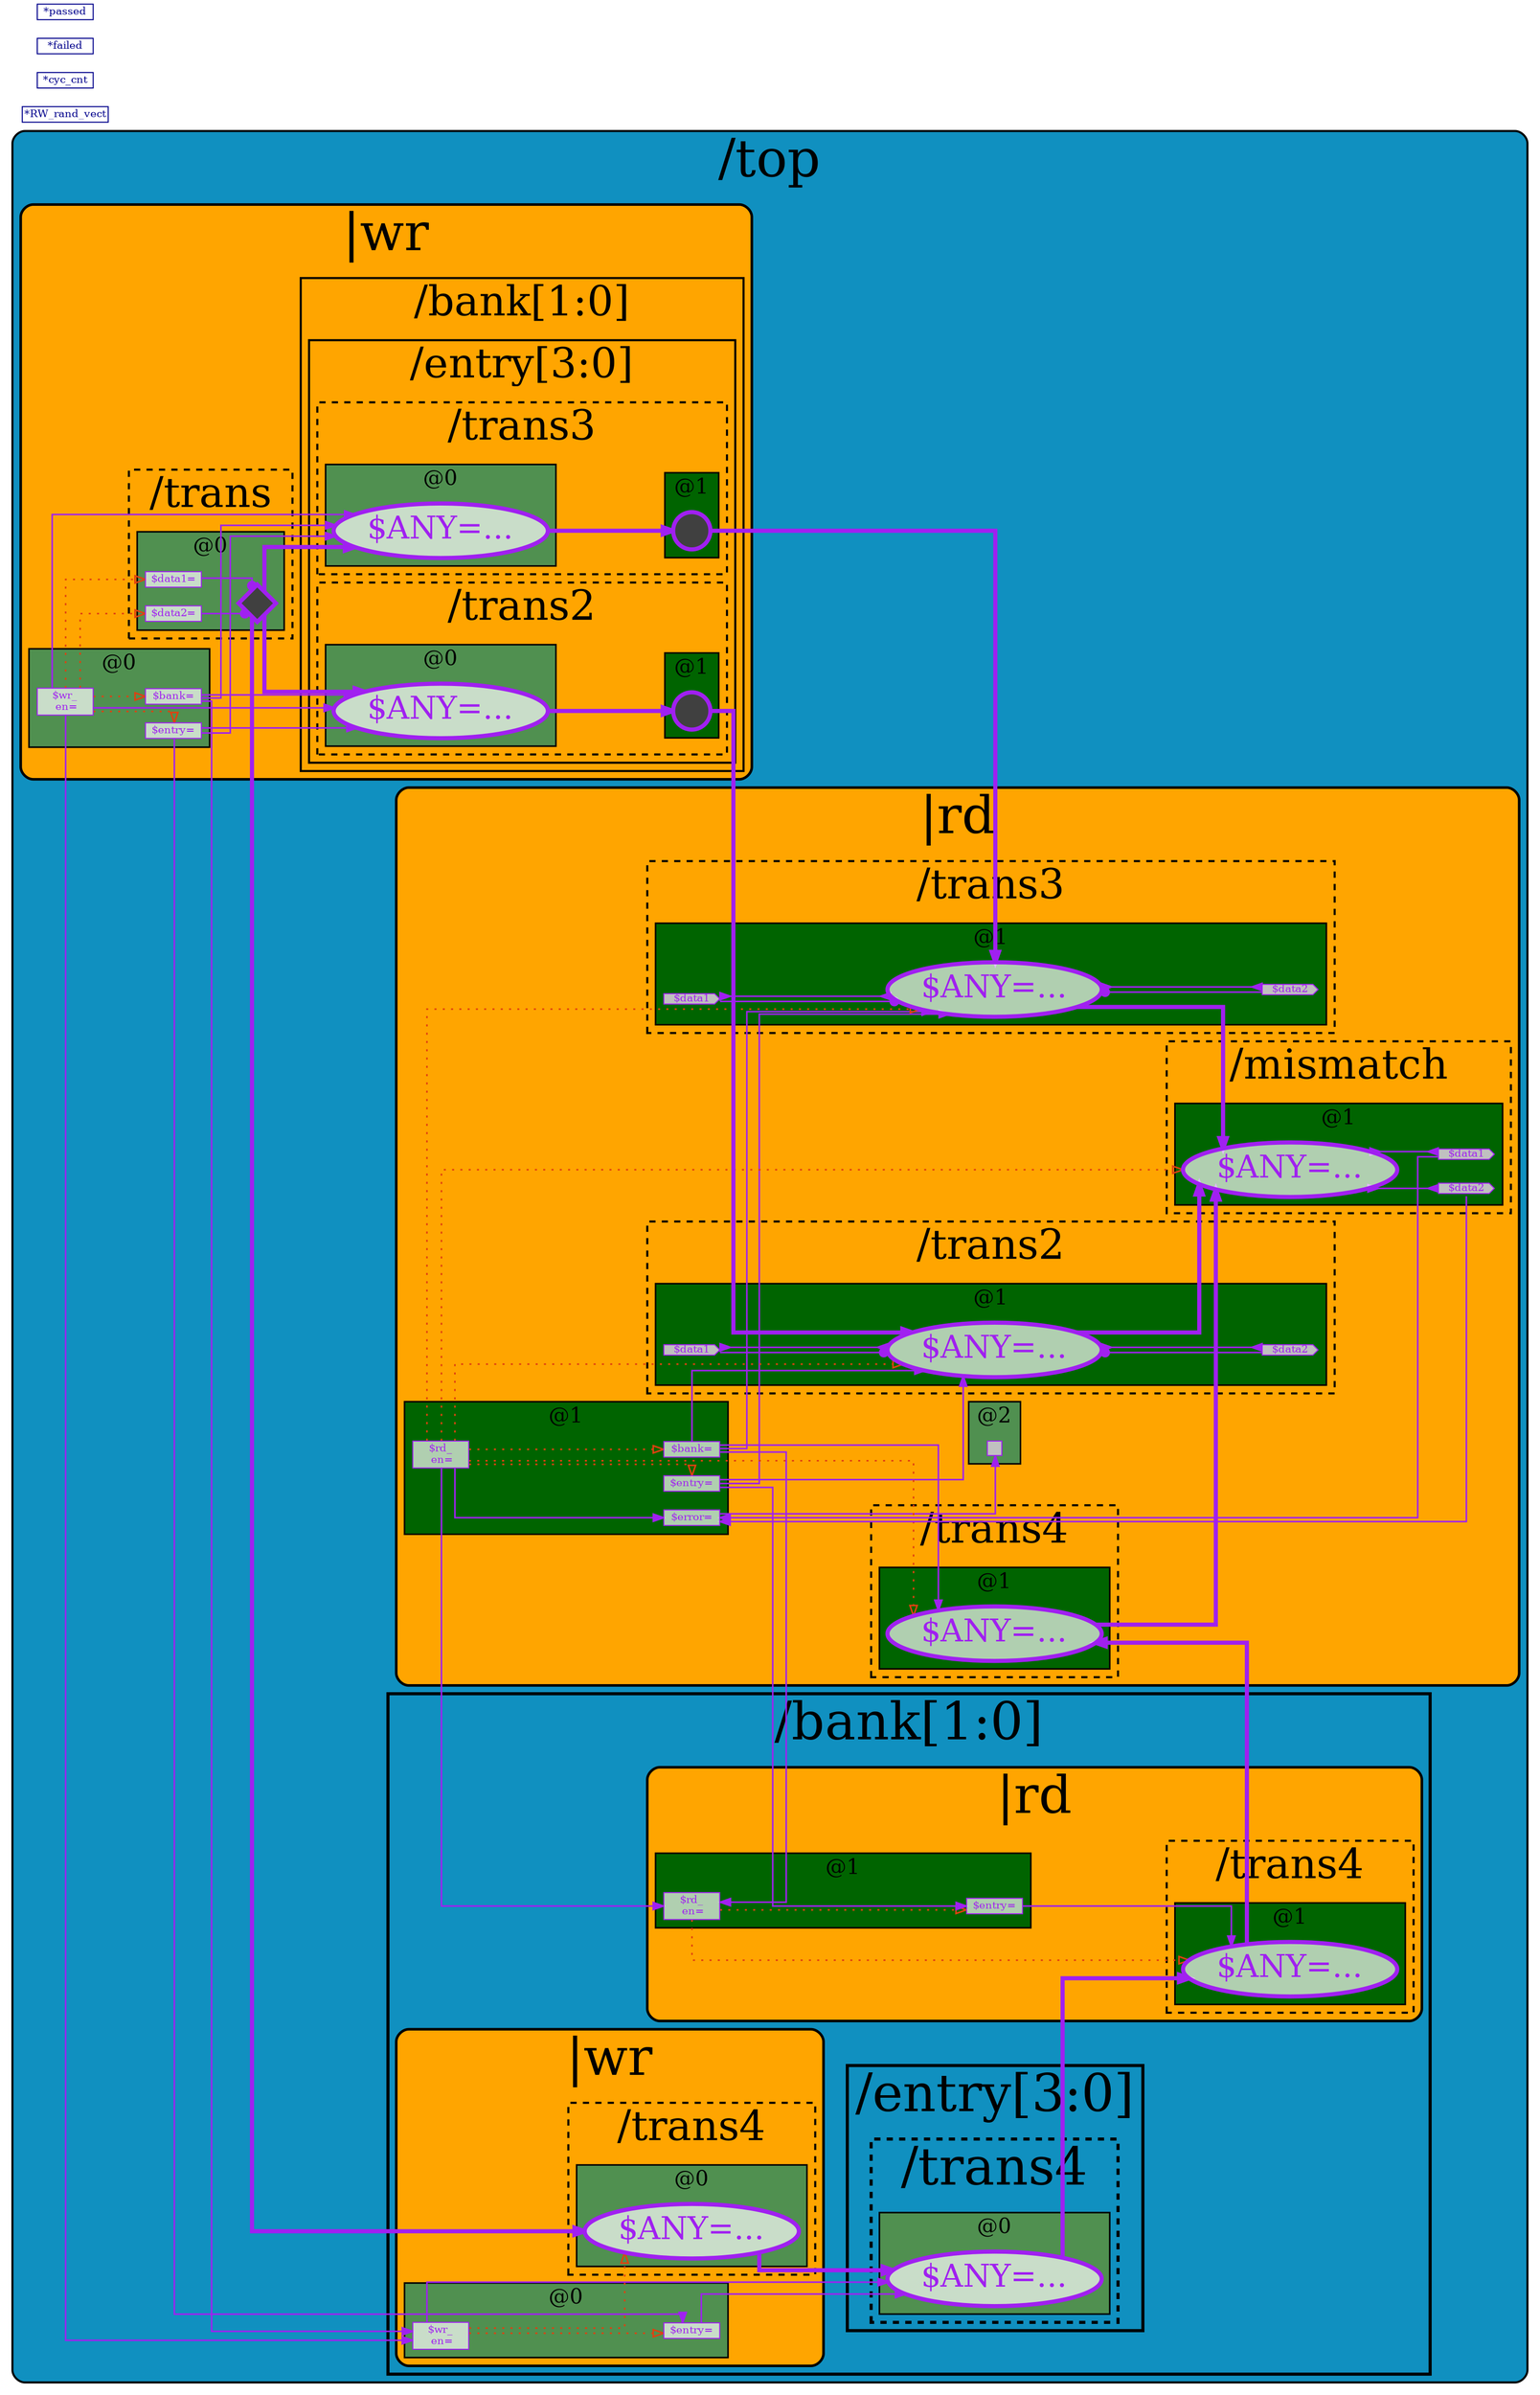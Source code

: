 // Generated by SandPiper(TM) 1.9-2018/02/11-beta from Redwood EDA.
// (Installed here: /home/devel/SandPiper_1.9-2018_02_11-beta_distro.)
// Redwood EDA does not claim intellectual property rights to this file and provides no warranty regarding its correctness or quality.


// Transaction Flow Graph:

strict digraph "top.tlv" {
   graph [layout = dot, rankdir = "LR", outputorder = edgesfirst, splines = ortho];
   node [layer = 4, shape = star, height = 0.02, style = filled, fontsize = 10, fontcolor = "purple", color = "purple", fillcolor = "#ffffffb0", penwidth = 1.0, margin = "0.03,0.03"];
   edge [layer = 3, weight = 4, penwidth = 1.5, color = "purple", fontcolor = "#00D000", labelfontcolor = "purple"];
   subgraph "cluster." {
      fillcolor = "#1090c0"
      style = "filled,rounded"
      penwidth = 2.0
      fontsize = 50
      tooltip = "/top"
      id = "id0{logical_entity=#Q##Q#}"
      label = "/top"
      subgraph "cluster./bank" {
         fillcolor = "#1090c0"
fontsize = 50
penwidth = 3.0
         style = filled
         tooltip = "/bank[1:0]"
         id = "id1{logical_entity=#Q#/bank#Q#}"
         label = "/bank[1:0]"
         subgraph "cluster./bank/entry" {
            fillcolor = "#1090c0"
fontsize = 50
penwidth = 3.0
            style = filled
            tooltip = "/bank/entry[3:0]"
            id = "id2{logical_entity=#Q#/bank/entry#Q#}"
            label = "/entry[3:0]"
            subgraph "cluster./bank/entry/trans4" {
               fillcolor = "#1090c0"
fontsize = 50
penwidth = 3.0
               style = "dashed,filled"
               tooltip = "/bank/entry/trans4"
               id = "id3{logical_entity=#Q#/bank/entry/trans4#Q#}"
               label = "/trans4"
               subgraph "cluster.stage0" {
                  "/bank/entry/trans4$ANY@0" [penwidth = 4.0, fillcolor = "#ffffffb0", fontsize = 30, shape = oval, label = "$ANY=...", tooltip = "\\SV_plus
            always_comb
               if (|wr>>0$wr_en)
                  /entry[|wr>>0$entry]/trans4$$ANY = |wr/trans4>>0$ANY;"];
               }
               subgraph "cluster.stage0" {
                  style = "filled"
                  fontsize = 20
                  penwidth = 1.5
                  label = "@0"
                  id = "id7{logical_entity=#Q#|none@0#Q#}"
                  tooltip = "/bank/entry/trans4@0"
                  fillcolor = "#509050"
               }
            }
         }
         subgraph "cluster./bank|rd" {
            fillcolor = "orange"
            style = "filled,rounded"
            penwidth = 2.5
            fontsize = 50
            tooltip = "/bank|rd"
            id = "id8{logical_entity=#Q#/bank|rd#Q#}"
            label = "|rd"
            subgraph "cluster.stage1" {
               "/bank|rd$entry@1" [fillcolor = "#ffffffb0", shape = box, label = "$entry=", id = "id9{logical_entity=#Q#/bank|rd$entry#Q#}", tooltip = "$entry[3:0] = /top|rd$entry;"];
            }
            subgraph "cluster.stage1" {
               "/bank|rd$rd_en@1" [fillcolor = "#ffffffb0", shape = box, label = "$rd_\n en=", id = "id12{logical_entity=#Q#/bank|rd$rd_en#Q#}", tooltip = "$rd_en = /top|rd$rd_en && /top|rd$bank == #bank;"];
            }
            subgraph "cluster.stage1" {
               style = "filled"
               fontsize = 20
               penwidth = 1.5
               label = "@1"
               id = "id15{logical_entity=#Q#/bank|rd@2#Q#}"
               tooltip = "/bank|rd@1"
               fillcolor = "darkgreen"
            }
            subgraph "cluster./bank|rd/trans4" {
               fillcolor = "orange"
fontsize = 40
penwidth = 2.0
               style = "dashed,filled"
               tooltip = "/bank|rd/trans4"
               id = "id16{logical_entity=#Q#/bank|rd/trans4#Q#}"
               label = "/trans4"
               subgraph "cluster.stage1" {
                  "/bank|rd/trans4$ANY@1" [penwidth = 4.0, fillcolor = "#ffffffb0", fontsize = 30, shape = oval, label = "$ANY=...", tooltip = "$ANY = /bank/entry[|rd$entry]/trans4>>-1$ANY;"];
               }
               subgraph "cluster.stage1" {
                  style = "filled"
                  fontsize = 20
                  penwidth = 1.5
                  label = "@1"
                  id = "id20{logical_entity=#Q#/bank|rd@2#Q#}"
                  tooltip = "/bank|rd/trans4@1"
                  fillcolor = "darkgreen"
               }
            }
         }
         subgraph "cluster./bank|wr" {
            fillcolor = "orange"
            style = "filled,rounded"
            penwidth = 2.5
            fontsize = 50
            tooltip = "/bank|wr"
            id = "id21{logical_entity=#Q#/bank|wr#Q#}"
            label = "|wr"
            subgraph "cluster.stage0" {
               "/bank|wr$entry@0" [fillcolor = "#ffffffb0", shape = box, label = "$entry=", id = "id22{logical_entity=#Q#/bank|wr$entry#Q#}", tooltip = "$entry[3:0] = /top|wr$entry;"];
            }
            subgraph "cluster.stage0" {
               "/bank|wr$wr_en@0" [fillcolor = "#ffffffb0", shape = box, label = "$wr_\n en=", id = "id25{logical_entity=#Q#/bank|wr$wr_en#Q#}", tooltip = "$wr_en = /top|wr$wr_en && /top|wr$bank == #bank;"];
            }
            subgraph "cluster.stage0" {
               style = "filled"
               fontsize = 20
               penwidth = 1.5
               label = "@0"
               id = "id28{logical_entity=#Q#/bank|wr@0#Q#}"
               tooltip = "/bank|wr@0"
               fillcolor = "#509050"
            }
            subgraph "cluster./bank|wr/trans4" {
               fillcolor = "orange"
fontsize = 40
penwidth = 2.0
               style = "dashed,filled"
               tooltip = "/bank|wr/trans4"
               id = "id29{logical_entity=#Q#/bank|wr/trans4#Q#}"
               label = "/trans4"
               subgraph "cluster.stage0" {
                  "/bank|wr/trans4$ANY@0" [penwidth = 4.0, fillcolor = "#ffffffb0", fontsize = 30, shape = oval, label = "$ANY=...", tooltip = "$ANY = /top|wr/trans$ANY;"];
               }
               subgraph "cluster.stage0" {
                  style = "filled"
                  fontsize = 20
                  penwidth = 1.5
                  label = "@0"
                  id = "id32{logical_entity=#Q#/bank|wr@0#Q#}"
                  tooltip = "/bank|wr/trans4@0"
                  fillcolor = "#509050"
               }
            }
         }
      }
      subgraph "cluster.|none" {
         fillcolor = "orange"
         style = "filled,rounded"
         penwidth = 2.5
         fontsize = 50
         tooltip = "|none"
         id = "id33{logical_entity=#Q#|none#Q#}"
         label = "|none"
      }
      subgraph "cluster.|rd" {
         fillcolor = "orange"
         style = "filled,rounded"
         penwidth = 2.5
         fontsize = 50
         tooltip = "|rd"
         id = "id34{logical_entity=#Q#|rd#Q#}"
         label = "|rd"
         subgraph "cluster.stage1" {
            "|rd$bank@1" [fillcolor = "#ffffffb0", shape = box, label = "$bank=", id = "id35{logical_entity=#Q#|rd$bank#Q#}", tooltip = "$bank[0:0] = *RW_rand_vect[(230 + (0)) % 257 +: 1];"];
         }
         subgraph "cluster.stage1" {
            "|rd$entry@1" [fillcolor = "#ffffffb0", shape = box, label = "$entry=", id = "id37{logical_entity=#Q#|rd$entry#Q#}", tooltip = "$entry[1:0] = *RW_rand_vect[(97 + (0)) % 257 +: 2];"];
         }
         subgraph "cluster.stage1" {
            "|rd$error@1" [fillcolor = "#ffffffb0", shape = box, label = "$error=", id = "id39{logical_entity=#Q#|rd$error#Q#}", tooltip = "$error = $rd_en &&
                  (| /mismatch$data1 ||
                   | /mismatch$data2);"];
         }
         subgraph "cluster.stage2" {
            "|rd$error@2" [label = "", shape = box, fixedsize = true, width = 0.2, height = 0.2, penwidth = 1.0, shape = box, fillcolor = grey];
         }
         subgraph "cluster.stage1" {
            "|rd$rd_en@1" [fillcolor = "#ffffffb0", shape = box, label = "$rd_\n en=", id = "id44{logical_entity=#Q#|rd$rd_en#Q#}", tooltip = "$rd_en[0:0] = *RW_rand_vect[(106 + (0)) % 257 +: 1];"];
         }
         subgraph "cluster.stage1" {
            style = "filled"
            fontsize = 20
            penwidth = 1.5
            label = "@1"
            id = "id45{logical_entity=#Q#|rd@2#Q#}"
            tooltip = "|rd@1"
            fillcolor = "darkgreen"
         }
         subgraph "cluster.stage2" {
            style = "filled"
            fontsize = 20
            penwidth = 1.5
            label = "@2"
            id = "id46{logical_entity=#Q#|rd@4#Q#}"
            tooltip = "|rd@2"
            fillcolor = "#509050"
         }
         subgraph "cluster.|rd/mismatch" {
            fillcolor = "orange"
fontsize = 40
penwidth = 2.0
            style = "dashed,filled"
            tooltip = "|rd/mismatch"
            id = "id47{logical_entity=#Q#|rd/mismatch#Q#}"
            label = "/mismatch"
            subgraph "cluster.stage1" {
               "|rd/mismatch$data1@1" [shape = cds, fillcolor = grey, label = "$data1"];
            }
            subgraph "cluster.stage1" {
               "|rd/mismatch$data2@1" [shape = cds, fillcolor = grey, label = "$data2"];
            }
            subgraph "cluster.stage1" {
               "|rd/mismatch$ANY@1" [penwidth = 4.0, fillcolor = "#ffffffb0", fontsize = 30, shape = oval, label = "$ANY=...", tooltip = "$ANY = (|rd/trans2$ANY ^ |rd/trans3$ANY) |
                      (|rd/trans2$ANY ^ |rd/trans4$ANY);"];
            }
            subgraph "cluster.stage1" {
               style = "filled"
               fontsize = 20
               penwidth = 1.5
               label = "@1"
               id = "id55{logical_entity=#Q#|rd@2#Q#}"
               tooltip = "|rd/mismatch@1"
               fillcolor = "darkgreen"
            }
         }
         subgraph "cluster.|rd/trans2" {
            fillcolor = "orange"
fontsize = 40
penwidth = 2.0
            style = "dashed,filled"
            tooltip = "|rd/trans2"
            id = "id56{logical_entity=#Q#|rd/trans2#Q#}"
            label = "/trans2"
            subgraph "cluster.stage1" {
               "|rd/trans2$data1@1" [shape = cds, fillcolor = grey, label = "$data1"];
            }
            subgraph "cluster.stage1" {
               "|rd/trans2$data2@1" [shape = cds, fillcolor = grey, label = "$data2"];
            }
            subgraph "cluster.stage1" {
               "|rd/trans2$ANY@1" [penwidth = 4.0, fillcolor = "#ffffffb0", fontsize = 30, shape = oval, label = "$ANY=...", tooltip = "$ANY = /top|wr/bank[|rd$bank]/entry[|rd$entry]/trans2<>0$ANY;"];
            }
            subgraph "cluster.stage1" {
               style = "filled"
               fontsize = 20
               penwidth = 1.5
               label = "@1"
               id = "id65{logical_entity=#Q#|rd@2#Q#}"
               tooltip = "|rd/trans2@1"
               fillcolor = "darkgreen"
            }
         }
         subgraph "cluster.|rd/trans3" {
            fillcolor = "orange"
fontsize = 40
penwidth = 2.0
            style = "dashed,filled"
            tooltip = "|rd/trans3"
            id = "id66{logical_entity=#Q#|rd/trans3#Q#}"
            label = "/trans3"
            subgraph "cluster.stage1" {
               "|rd/trans3$data1@1" [shape = cds, fillcolor = grey, label = "$data1"];
            }
            subgraph "cluster.stage1" {
               "|rd/trans3$data2@1" [shape = cds, fillcolor = grey, label = "$data2"];
            }
            subgraph "cluster.stage1" {
               "|rd/trans3$ANY@1" [penwidth = 4.0, fillcolor = "#ffffffb0", fontsize = 30, shape = oval, label = "$ANY=...", tooltip = "$ANY = /top|wr/bank[|rd$bank]/entry[|rd$entry]/trans3<>0$ANY;"];
            }
            subgraph "cluster.stage1" {
               style = "filled"
               fontsize = 20
               penwidth = 1.5
               label = "@1"
               id = "id75{logical_entity=#Q#|rd@2#Q#}"
               tooltip = "|rd/trans3@1"
               fillcolor = "darkgreen"
            }
         }
         subgraph "cluster.|rd/trans4" {
            fillcolor = "orange"
fontsize = 40
penwidth = 2.0
            style = "dashed,filled"
            tooltip = "|rd/trans4"
            id = "id76{logical_entity=#Q#|rd/trans4#Q#}"
            label = "/trans4"
            subgraph "cluster.stage1" {
               "|rd/trans4$ANY@1" [penwidth = 4.0, fillcolor = "#ffffffb0", fontsize = 30, shape = oval, label = "$ANY=...", tooltip = "$ANY = /top/bank[|rd$bank]|rd/trans4$ANY;"];
            }
            subgraph "cluster.stage1" {
               style = "filled"
               fontsize = 20
               penwidth = 1.5
               label = "@1"
               id = "id80{logical_entity=#Q#|rd@2#Q#}"
               tooltip = "|rd/trans4@1"
               fillcolor = "darkgreen"
            }
         }
      }
      subgraph "cluster.|wr" {
         fillcolor = "orange"
         style = "filled,rounded"
         penwidth = 2.5
         fontsize = 50
         tooltip = "|wr"
         id = "id81{logical_entity=#Q#|wr#Q#}"
         label = "|wr"
         subgraph "cluster.stage0" {
            "|wr$bank@0" [fillcolor = "#ffffffb0", shape = box, label = "$bank=", id = "id82{logical_entity=#Q#|wr$bank#Q#}", tooltip = "$bank[0:0] = *RW_rand_vect[(124 + (0)) % 257 +: 1];"];
         }
         subgraph "cluster.stage0" {
            "|wr$entry@0" [fillcolor = "#ffffffb0", shape = box, label = "$entry=", id = "id84{logical_entity=#Q#|wr$entry#Q#}", tooltip = "$entry[1:0] = *RW_rand_vect[(248 + (0)) % 257 +: 2];"];
         }
         subgraph "cluster.stage0" {
            "|wr$wr_en@0" [fillcolor = "#ffffffb0", shape = box, label = "$wr_\n en=", id = "id86{logical_entity=#Q#|wr$wr_en#Q#}", tooltip = "$wr_en[0:0] = *RW_rand_vect[(0 + (0)) % 257 +: 1];"];
         }
         subgraph "cluster.stage0" {
            style = "filled"
            fontsize = 20
            penwidth = 1.5
            label = "@0"
            id = "id87{logical_entity=#Q#|wr@0#Q#}"
            tooltip = "|wr@0"
            fillcolor = "#509050"
         }
         subgraph "cluster.|wr/bank" {
            fillcolor = "orange"
fontsize = 40
penwidth = 2.0
            style = filled
            tooltip = "|wr/bank[1:0]"
            id = "id88{logical_entity=#Q#|wr/bank#Q#}"
            label = "/bank[1:0]"
            subgraph "cluster.|wr/bank/entry" {
               fillcolor = "orange"
fontsize = 40
penwidth = 2.0
               style = filled
               tooltip = "|wr/bank/entry[3:0]"
               id = "id89{logical_entity=#Q#|wr/bank/entry#Q#}"
               label = "/entry[3:0]"
               subgraph "cluster.|wr/bank/entry/trans2" {
                  fillcolor = "orange"
fontsize = 40
penwidth = 2.0
                  style = "dashed,filled"
                  tooltip = "|wr/bank/entry/trans2"
                  id = "id90{logical_entity=#Q#|wr/bank/entry/trans2#Q#}"
                  label = "/trans2"
                  subgraph "cluster.stage0" {
                     "|wr/bank/entry/trans2$ANY@0" [penwidth = 4.0, fillcolor = "#ffffffb0", fontsize = 30, shape = oval, label = "$ANY=...", tooltip = "\\SV_plus
            always_comb
               if ($wr_en)
                  /bank[$bank]/entry[$entry]/trans2$$ANY = /trans$ANY;"];
                  }
                  subgraph "cluster.stage1" {
                     "|wr/bank/entry/trans2$ANY@1" [penwidth = 4.0, label = "", fillcolor = grey25, style = filled, fixedsize = true, width = 0.5, height = 0.5, shape = circle];
                  }
                  subgraph "cluster.stage0" {
                     style = "filled"
                     fontsize = 20
                     penwidth = 1.5
                     label = "@0"
                     id = "id96{logical_entity=#Q#|wr@0#Q#}"
                     tooltip = "|wr/bank/entry/trans2@0"
                     fillcolor = "#509050"
                  }
                  subgraph "cluster.stage1" {
                     style = "filled"
                     fontsize = 20
                     penwidth = 1.5
                     label = "@1"
                     id = "id97{logical_entity=#Q#|wr@2#Q#}"
                     tooltip = "|wr/bank/entry/trans2@1"
                     fillcolor = "darkgreen"
                  }
               }
               subgraph "cluster.|wr/bank/entry/trans3" {
                  fillcolor = "orange"
fontsize = 40
penwidth = 2.0
                  style = "dashed,filled"
                  tooltip = "|wr/bank/entry/trans3"
                  id = "id98{logical_entity=#Q#|wr/bank/entry/trans3#Q#}"
                  label = "/trans3"
                  subgraph "cluster.stage0" {
                     "|wr/bank/entry/trans3$ANY@0" [penwidth = 4.0, fillcolor = "#ffffffb0", fontsize = 30, shape = oval, label = "$ANY=...", tooltip = "$ANY = (|wr$wr_en && (|wr$bank == #bank) && (|wr$entry == #entry))
                              ? |wr/trans$ANY :
                                >>1$ANY;"];
                  }
                  subgraph "cluster.stage1" {
                     "|wr/bank/entry/trans3$ANY@1" [penwidth = 4.0, label = "", fillcolor = grey25, style = filled, fixedsize = true, width = 0.5, height = 0.5, shape = circle];
                  }
                  subgraph "cluster.stage0" {
                     style = "filled"
                     fontsize = 20
                     penwidth = 1.5
                     label = "@0"
                     id = "id104{logical_entity=#Q#|wr@0#Q#}"
                     tooltip = "|wr/bank/entry/trans3@0"
                     fillcolor = "#509050"
                  }
                  subgraph "cluster.stage1" {
                     style = "filled"
                     fontsize = 20
                     penwidth = 1.5
                     label = "@1"
                     id = "id105{logical_entity=#Q#|wr@2#Q#}"
                     tooltip = "|wr/bank/entry/trans3@1"
                     fillcolor = "darkgreen"
                  }
               }
               subgraph "cluster.|wr/bank/entry/trans4" {
                  fillcolor = "orange"
fontsize = 40
penwidth = 2.0
                  style = "dashed,filled"
                  tooltip = "|wr/bank/entry/trans4"
                  id = "id106{logical_entity=#Q#|wr/bank/entry/trans4#Q#}"
                  label = "/trans4"
               }
            }
         }
         subgraph "cluster.|wr/trans" {
            fillcolor = "orange"
fontsize = 40
penwidth = 2.0
            style = "dashed,filled"
            tooltip = "|wr/trans"
            id = "id107{logical_entity=#Q#|wr/trans#Q#}"
            label = "/trans"
            subgraph "cluster.stage0" {
               "|wr/trans$data1@0" [fillcolor = "#ffffffb0", shape = box, label = "$data1=", id = "id108{logical_entity=#Q#|wr/trans$data1#Q#}", tooltip = "$data1[7:0] = *RW_rand_vect[(115 + (0)) % 257 +: 8];"];
            }
            subgraph "cluster.stage0" {
               "|wr/trans$data2@0" [fillcolor = "#ffffffb0", shape = box, label = "$data2=", id = "id111{logical_entity=#Q#|wr/trans$data2#Q#}", tooltip = "$data2[3:0] = *RW_rand_vect[(239 + (0)) % 257 +: 4];"];
            }
            subgraph "cluster.stage0" {
               "|wr/trans$ANY@0" [penwidth = 4.0, label = "", fillcolor = grey25, style = filled, fixedsize = true, width = 0.5, height = 0.5, shape = diamond];
            }
            subgraph "cluster.stage0" {
               style = "filled"
               fontsize = 20
               penwidth = 1.5
               label = "@0"
               id = "id114{logical_entity=#Q#|wr@0#Q#}"
               tooltip = "|wr/trans@0"
               fillcolor = "#509050"
            }
         }
      }
   }

"*RW_rand_vect" [shape = box, color = "#00008b", fontcolor = "#00008b", fillcolor = white];
"*cyc_cnt" [shape = box, color = "#00008b", fontcolor = "#00008b", fillcolor = white];
"*failed" [shape = box, color = "#00008b", fontcolor = "#00008b", fillcolor = white];
"*passed" [shape = box, color = "#00008b", fontcolor = "#00008b", fillcolor = white];

"/bank|wr$wr_en@0" -> "/bank/entry/trans4$ANY@0" [id = "id4{logical_entity=#Q#/bank|wr$wr_en#Q#}", weight = 1, tooltip = "/bank|wr$wr_en>>0"]
"/bank|wr$entry@0" -> "/bank/entry/trans4$ANY@0" [id = "id5{logical_entity=#Q#/bank|wr$entry#Q#}", weight = 1, tooltip = "/bank|wr$entry>>0"]
"/bank|wr/trans4$ANY@0" -> "/bank/entry/trans4$ANY@0" [id = "id6{logical_entity=#Q#/bank|wr/trans4$ANY#Q#}", penwidth = 4.0, weight = 1, tooltip = "/bank|wr/trans4$ANY>>0"]
"|rd$entry@1" -> "/bank|rd$entry@1" [id = "id10{logical_entity=#Q#|rd$entry#Q#}", weight = 2, tooltip = "|rd$entry"]
"/bank|rd$rd_en@1" -> "/bank|rd$entry@1" [id = "id11{logical_entity=#Q#/bank|rd$rd_en#Q#}", style = dotted, color = "#E04010", arrowhead = empty, tooltip = "/bank|rd$rd_en"]
"|rd$rd_en@1" -> "/bank|rd$rd_en@1" [id = "id13{logical_entity=#Q#|rd$rd_en#Q#}", weight = 2, tooltip = "|rd$rd_en"]
"|rd$bank@1" -> "/bank|rd$rd_en@1" [id = "id14{logical_entity=#Q#|rd$bank#Q#}", weight = 2, tooltip = "|rd$bank"]
"/bank|rd$entry@1" -> "/bank|rd/trans4$ANY@1" [id = "id17{logical_entity=#Q#/bank|rd$entry#Q#}", weight = 2, tooltip = "/bank|rd$entry"]
"/bank|rd$rd_en@1" -> "/bank|rd/trans4$ANY@1" [id = "id18{logical_entity=#Q#/bank|rd$rd_en#Q#}", style = dotted, color = "#E04010", arrowhead = empty, tooltip = "/bank|rd$rd_en"]
"/bank/entry/trans4$ANY@0" -> "/bank|rd/trans4$ANY@1" [id = "id19{logical_entity=#Q#/bank/entry/trans4$ANY#Q#}", penwidth = 4.0, weight = 1, tooltip = "/bank/entry/trans4$ANY>>-1"]
"|wr$entry@0" -> "/bank|wr$entry@0" [id = "id23{logical_entity=#Q#|wr$entry#Q#}", weight = 2, tooltip = "|wr$entry"]
"/bank|wr$wr_en@0" -> "/bank|wr$entry@0" [id = "id24{logical_entity=#Q#/bank|wr$wr_en#Q#}", style = dotted, color = "#E04010", arrowhead = empty, tooltip = "/bank|wr$wr_en"]
"|wr$wr_en@0" -> "/bank|wr$wr_en@0" [id = "id26{logical_entity=#Q#|wr$wr_en#Q#}", weight = 2, tooltip = "|wr$wr_en"]
"|wr$bank@0" -> "/bank|wr$wr_en@0" [id = "id27{logical_entity=#Q#|wr$bank#Q#}", weight = 2, tooltip = "|wr$bank"]
"/bank|wr$wr_en@0" -> "/bank|wr/trans4$ANY@0" [id = "id30{logical_entity=#Q#/bank|wr$wr_en#Q#}", style = dotted, color = "#E04010", arrowhead = empty, tooltip = "/bank|wr$wr_en"]
"|wr/trans$ANY@0" -> "/bank|wr/trans4$ANY@0" [id = "id31{logical_entity=#Q#|wr/trans$ANY#Q#}", penwidth = 4.0, weight = 2, tooltip = "|wr/trans$ANY"]
"|rd$rd_en@1" -> "|rd$bank@1" [id = "id36{logical_entity=#Q#|rd$rd_en#Q#}", style = dotted, color = "#E04010", arrowhead = empty, tooltip = "|rd$rd_en"]
"|rd$rd_en@1" -> "|rd$entry@1" [id = "id38{logical_entity=#Q#|rd$rd_en#Q#}", style = dotted, color = "#E04010", arrowhead = empty, tooltip = "|rd$rd_en"]
"|rd$error@1" -> "|rd$error@2" [id = "id40{logical_entity=#Q#|rd$error#Q#}", weight = 10]
"|rd$rd_en@1" -> "|rd$error@1" [id = "id41{logical_entity=#Q#|rd$rd_en#Q#}", weight = 2, tooltip = "|rd$rd_en"]
"|rd/mismatch$data1@1" -> "|rd$error@1" [id = "id42{logical_entity=#Q#|rd/mismatch$data1#Q#}", weight = 2, tooltip = "|rd/mismatch$data1"]
"|rd/mismatch$data2@1" -> "|rd$error@1" [id = "id43{logical_entity=#Q#|rd/mismatch$data2#Q#}", weight = 2, tooltip = "|rd/mismatch$data2"]
"|rd/mismatch$ANY@1" -> "|rd/mismatch$data1@1" [id = "id48{logical_entity=#Q#|rd/mismatch$data1#Q#}", dir = both, arrowtail = inv, arrowhead = inv]
"|rd/mismatch$ANY@1" -> "|rd/mismatch$data2@1" [id = "id49{logical_entity=#Q#|rd/mismatch$data2#Q#}", dir = both, arrowtail = inv, arrowhead = inv]
"|rd$rd_en@1" -> "|rd/mismatch$ANY@1" [id = "id50{logical_entity=#Q#|rd$rd_en#Q#}", style = dotted, color = "#E04010", arrowhead = empty, tooltip = "|rd$rd_en"]
"|rd/trans2$ANY@1" -> "|rd/mismatch$ANY@1" [id = "id51{logical_entity=#Q#|rd/trans2$ANY#Q#}", penwidth = 4.0, weight = 2, tooltip = "|rd/trans2$ANY"]
"|rd/trans3$ANY@1" -> "|rd/mismatch$ANY@1" [id = "id52{logical_entity=#Q#|rd/trans3$ANY#Q#}", penwidth = 4.0, weight = 2, tooltip = "|rd/trans3$ANY"]
"|rd/trans2$ANY@1" -> "|rd/mismatch$ANY@1" [id = "id53{logical_entity=#Q#|rd/trans2$ANY#Q#}", penwidth = 4.0, weight = 2, tooltip = "|rd/trans2$ANY"]
"|rd/trans4$ANY@1" -> "|rd/mismatch$ANY@1" [id = "id54{logical_entity=#Q#|rd/trans4$ANY#Q#}", penwidth = 4.0, weight = 2, tooltip = "|rd/trans4$ANY"]
"|rd/trans2$ANY@1" -> "|rd/trans2$data1@1" [id = "id57{logical_entity=#Q#|rd/trans2$data1#Q#}", dir = both, arrowtail = inv, arrowhead = inv]
"|rd/trans2$data1@1" -> "|rd/trans2$ANY@1" [id = "id58{logical_entity=#Q#|rd/trans2$data1#Q#}", arrowhead = dot]
"|rd/trans2$ANY@1" -> "|rd/trans2$data2@1" [id = "id59{logical_entity=#Q#|rd/trans2$data2#Q#}", dir = both, arrowtail = inv, arrowhead = inv]
"|rd/trans2$data2@1" -> "|rd/trans2$ANY@1" [id = "id60{logical_entity=#Q#|rd/trans2$data2#Q#}", arrowhead = dot]
"|rd$bank@1" -> "|rd/trans2$ANY@1" [id = "id61{logical_entity=#Q#|rd$bank#Q#}", weight = 2, tooltip = "|rd$bank"]
"|rd$entry@1" -> "|rd/trans2$ANY@1" [id = "id62{logical_entity=#Q#|rd$entry#Q#}", weight = 2, tooltip = "|rd$entry"]
"|rd$rd_en@1" -> "|rd/trans2$ANY@1" [id = "id63{logical_entity=#Q#|rd$rd_en#Q#}", style = dotted, color = "#E04010", arrowhead = empty, tooltip = "|rd$rd_en"]
"|wr/bank/entry/trans2$ANY@1" -> "|rd/trans2$ANY@1" [id = "id64{logical_entity=#Q#|wr/bank/entry/trans2$ANY#Q#}", penwidth = 4.0, weight = 1, tooltip = "|wr/bank/entry/trans2$ANY<>0"]
"|rd/trans3$ANY@1" -> "|rd/trans3$data1@1" [id = "id67{logical_entity=#Q#|rd/trans3$data1#Q#}", dir = both, arrowtail = inv, arrowhead = inv]
"|rd/trans3$data1@1" -> "|rd/trans3$ANY@1" [id = "id68{logical_entity=#Q#|rd/trans3$data1#Q#}", arrowhead = dot]
"|rd/trans3$ANY@1" -> "|rd/trans3$data2@1" [id = "id69{logical_entity=#Q#|rd/trans3$data2#Q#}", dir = both, arrowtail = inv, arrowhead = inv]
"|rd/trans3$data2@1" -> "|rd/trans3$ANY@1" [id = "id70{logical_entity=#Q#|rd/trans3$data2#Q#}", arrowhead = dot]
"|rd$bank@1" -> "|rd/trans3$ANY@1" [id = "id71{logical_entity=#Q#|rd$bank#Q#}", weight = 2, tooltip = "|rd$bank"]
"|rd$entry@1" -> "|rd/trans3$ANY@1" [id = "id72{logical_entity=#Q#|rd$entry#Q#}", weight = 2, tooltip = "|rd$entry"]
"|rd$rd_en@1" -> "|rd/trans3$ANY@1" [id = "id73{logical_entity=#Q#|rd$rd_en#Q#}", style = dotted, color = "#E04010", arrowhead = empty, tooltip = "|rd$rd_en"]
"|wr/bank/entry/trans3$ANY@1" -> "|rd/trans3$ANY@1" [id = "id74{logical_entity=#Q#|wr/bank/entry/trans3$ANY#Q#}", penwidth = 4.0, weight = 1, tooltip = "|wr/bank/entry/trans3$ANY<>0"]
"|rd$bank@1" -> "|rd/trans4$ANY@1" [id = "id77{logical_entity=#Q#|rd$bank#Q#}", weight = 2, tooltip = "|rd$bank"]
"|rd$rd_en@1" -> "|rd/trans4$ANY@1" [id = "id78{logical_entity=#Q#|rd$rd_en#Q#}", style = dotted, color = "#E04010", arrowhead = empty, tooltip = "|rd$rd_en"]
"/bank|rd/trans4$ANY@1" -> "|rd/trans4$ANY@1" [id = "id79{logical_entity=#Q#/bank|rd/trans4$ANY#Q#}", penwidth = 4.0, weight = 2, tooltip = "/bank|rd/trans4$ANY"]
"|wr$wr_en@0" -> "|wr$bank@0" [id = "id83{logical_entity=#Q#|wr$wr_en#Q#}", style = dotted, color = "#E04010", arrowhead = empty, tooltip = "|wr$wr_en"]
"|wr$wr_en@0" -> "|wr$entry@0" [id = "id85{logical_entity=#Q#|wr$wr_en#Q#}", style = dotted, color = "#E04010", arrowhead = empty, tooltip = "|wr$wr_en"]
"|wr/bank/entry/trans2$ANY@0" -> "|wr/bank/entry/trans2$ANY@1" [id = "id91{logical_entity=#Q#|wr/bank/entry/trans2$ANY#Q#}", penwidth = 4.0]
"|wr$wr_en@0" -> "|wr/bank/entry/trans2$ANY@0" [id = "id92{logical_entity=#Q#|wr$wr_en#Q#}", weight = 2, tooltip = "|wr$wr_en"]
"|wr$bank@0" -> "|wr/bank/entry/trans2$ANY@0" [id = "id93{logical_entity=#Q#|wr$bank#Q#}", weight = 2, tooltip = "|wr$bank"]
"|wr$entry@0" -> "|wr/bank/entry/trans2$ANY@0" [id = "id94{logical_entity=#Q#|wr$entry#Q#}", weight = 2, tooltip = "|wr$entry"]
"|wr/trans$ANY@0" -> "|wr/bank/entry/trans2$ANY@0" [id = "id95{logical_entity=#Q#|wr/trans$ANY#Q#}", penwidth = 4.0, weight = 2, tooltip = "|wr/trans$ANY"]
"|wr/bank/entry/trans3$ANY@0" -> "|wr/bank/entry/trans3$ANY@1" [id = "id99{logical_entity=#Q#|wr/bank/entry/trans3$ANY#Q#}", penwidth = 4.0]
"|wr$wr_en@0" -> "|wr/bank/entry/trans3$ANY@0" [id = "id100{logical_entity=#Q#|wr$wr_en#Q#}", weight = 2, tooltip = "|wr$wr_en"]
"|wr$bank@0" -> "|wr/bank/entry/trans3$ANY@0" [id = "id101{logical_entity=#Q#|wr$bank#Q#}", weight = 2, tooltip = "|wr$bank"]
"|wr$entry@0" -> "|wr/bank/entry/trans3$ANY@0" [id = "id102{logical_entity=#Q#|wr$entry#Q#}", weight = 2, tooltip = "|wr$entry"]
"|wr/trans$ANY@0" -> "|wr/bank/entry/trans3$ANY@0" [id = "id103{logical_entity=#Q#|wr/trans$ANY#Q#}", penwidth = 4.0, weight = 2, tooltip = "|wr/trans$ANY"]
"|wr$wr_en@0" -> "|wr/trans$data1@0" [id = "id109{logical_entity=#Q#|wr$wr_en#Q#}", style = dotted, color = "#E04010", arrowhead = empty, tooltip = "|wr$wr_en"]
"|wr/trans$data1@0" -> "|wr/trans$ANY@0" [id = "id110{logical_entity=#Q#|wr/trans$data1#Q#}", arrowhead = dot]
"|wr$wr_en@0" -> "|wr/trans$data2@0" [id = "id112{logical_entity=#Q#|wr$wr_en#Q#}", style = dotted, color = "#E04010", arrowhead = empty, tooltip = "|wr$wr_en"]
"|wr/trans$data2@0" -> "|wr/trans$ANY@0" [id = "id113{logical_entity=#Q#|wr/trans$data2#Q#}", arrowhead = dot]
}